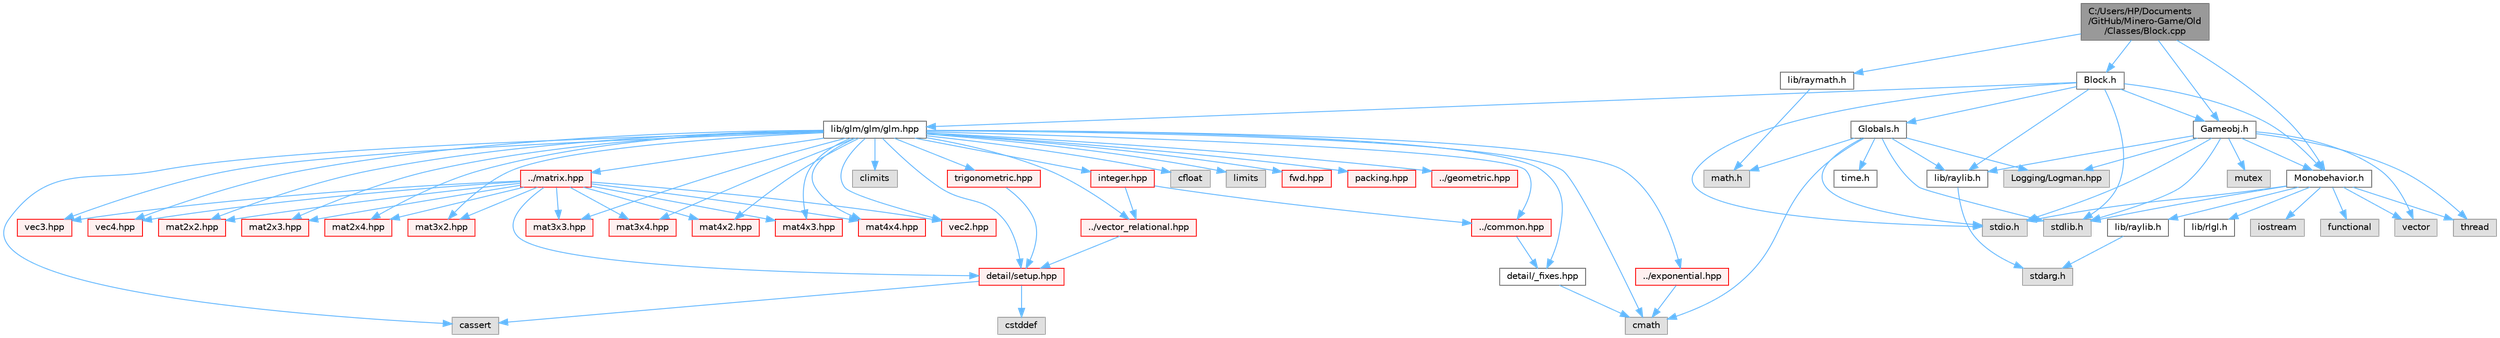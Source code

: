 digraph "C:/Users/HP/Documents/GitHub/Minero-Game/Old/Classes/Block.cpp"
{
 // LATEX_PDF_SIZE
  bgcolor="transparent";
  edge [fontname=Helvetica,fontsize=10,labelfontname=Helvetica,labelfontsize=10];
  node [fontname=Helvetica,fontsize=10,shape=box,height=0.2,width=0.4];
  Node1 [id="Node000001",label="C:/Users/HP/Documents\l/GitHub/Minero-Game/Old\l/Classes/Block.cpp",height=0.2,width=0.4,color="gray40", fillcolor="grey60", style="filled", fontcolor="black",tooltip=" "];
  Node1 -> Node2 [id="edge175_Node000001_Node000002",color="steelblue1",style="solid",tooltip=" "];
  Node2 [id="Node000002",label="Block.h",height=0.2,width=0.4,color="grey40", fillcolor="white", style="filled",URL="$_old_2_classes_2_block_8h.html",tooltip=" "];
  Node2 -> Node3 [id="edge176_Node000002_Node000003",color="steelblue1",style="solid",tooltip=" "];
  Node3 [id="Node000003",label="lib/raylib.h",height=0.2,width=0.4,color="grey40", fillcolor="white", style="filled",URL="$_old_2_classes_2lib_2raylib_8h.html",tooltip=" "];
  Node3 -> Node4 [id="edge177_Node000003_Node000004",color="steelblue1",style="solid",tooltip=" "];
  Node4 [id="Node000004",label="stdarg.h",height=0.2,width=0.4,color="grey60", fillcolor="#E0E0E0", style="filled",tooltip=" "];
  Node2 -> Node5 [id="edge178_Node000002_Node000005",color="steelblue1",style="solid",tooltip=" "];
  Node5 [id="Node000005",label="lib/glm/glm/glm.hpp",height=0.2,width=0.4,color="grey40", fillcolor="white", style="filled",URL="$_old_2_classes_2lib_2glm_2glm_2glm_8hpp.html",tooltip=" "];
  Node5 -> Node6 [id="edge179_Node000005_Node000006",color="steelblue1",style="solid",tooltip=" "];
  Node6 [id="Node000006",label="detail/_fixes.hpp",height=0.2,width=0.4,color="grey40", fillcolor="white", style="filled",URL="$_old_2_classes_2lib_2glm_2glm_2detail_2__fixes_8hpp.html",tooltip=" "];
  Node6 -> Node7 [id="edge180_Node000006_Node000007",color="steelblue1",style="solid",tooltip=" "];
  Node7 [id="Node000007",label="cmath",height=0.2,width=0.4,color="grey60", fillcolor="#E0E0E0", style="filled",tooltip=" "];
  Node5 -> Node8 [id="edge181_Node000005_Node000008",color="steelblue1",style="solid",tooltip=" "];
  Node8 [id="Node000008",label="detail/setup.hpp",height=0.2,width=0.4,color="red", fillcolor="#FFF0F0", style="filled",URL="$_old_2_classes_2lib_2glm_2glm_2detail_2setup_8hpp.html",tooltip=" "];
  Node8 -> Node9 [id="edge182_Node000008_Node000009",color="steelblue1",style="solid",tooltip=" "];
  Node9 [id="Node000009",label="cassert",height=0.2,width=0.4,color="grey60", fillcolor="#E0E0E0", style="filled",tooltip=" "];
  Node8 -> Node10 [id="edge183_Node000008_Node000010",color="steelblue1",style="solid",tooltip=" "];
  Node10 [id="Node000010",label="cstddef",height=0.2,width=0.4,color="grey60", fillcolor="#E0E0E0", style="filled",tooltip=" "];
  Node5 -> Node7 [id="edge184_Node000005_Node000007",color="steelblue1",style="solid",tooltip=" "];
  Node5 -> Node12 [id="edge185_Node000005_Node000012",color="steelblue1",style="solid",tooltip=" "];
  Node12 [id="Node000012",label="climits",height=0.2,width=0.4,color="grey60", fillcolor="#E0E0E0", style="filled",tooltip=" "];
  Node5 -> Node13 [id="edge186_Node000005_Node000013",color="steelblue1",style="solid",tooltip=" "];
  Node13 [id="Node000013",label="cfloat",height=0.2,width=0.4,color="grey60", fillcolor="#E0E0E0", style="filled",tooltip=" "];
  Node5 -> Node14 [id="edge187_Node000005_Node000014",color="steelblue1",style="solid",tooltip=" "];
  Node14 [id="Node000014",label="limits",height=0.2,width=0.4,color="grey60", fillcolor="#E0E0E0", style="filled",tooltip=" "];
  Node5 -> Node9 [id="edge188_Node000005_Node000009",color="steelblue1",style="solid",tooltip=" "];
  Node5 -> Node15 [id="edge189_Node000005_Node000015",color="steelblue1",style="solid",tooltip=" "];
  Node15 [id="Node000015",label="fwd.hpp",height=0.2,width=0.4,color="red", fillcolor="#FFF0F0", style="filled",URL="$_old_2_classes_2lib_2glm_2glm_2fwd_8hpp.html",tooltip=" "];
  Node5 -> Node17 [id="edge190_Node000005_Node000017",color="steelblue1",style="solid",tooltip=" "];
  Node17 [id="Node000017",label="vec2.hpp",height=0.2,width=0.4,color="red", fillcolor="#FFF0F0", style="filled",URL="$_old_2_classes_2lib_2glm_2glm_2vec2_8hpp.html",tooltip=" "];
  Node5 -> Node33 [id="edge191_Node000005_Node000033",color="steelblue1",style="solid",tooltip=" "];
  Node33 [id="Node000033",label="vec3.hpp",height=0.2,width=0.4,color="red", fillcolor="#FFF0F0", style="filled",URL="$_old_2_classes_2lib_2glm_2glm_2vec3_8hpp.html",tooltip=" "];
  Node5 -> Node46 [id="edge192_Node000005_Node000046",color="steelblue1",style="solid",tooltip=" "];
  Node46 [id="Node000046",label="vec4.hpp",height=0.2,width=0.4,color="red", fillcolor="#FFF0F0", style="filled",URL="$_old_2_classes_2lib_2glm_2glm_2vec4_8hpp.html",tooltip=" "];
  Node5 -> Node59 [id="edge193_Node000005_Node000059",color="steelblue1",style="solid",tooltip=" "];
  Node59 [id="Node000059",label="mat2x2.hpp",height=0.2,width=0.4,color="red", fillcolor="#FFF0F0", style="filled",URL="$_old_2_classes_2lib_2glm_2glm_2mat2x2_8hpp.html",tooltip=" "];
  Node5 -> Node64 [id="edge194_Node000005_Node000064",color="steelblue1",style="solid",tooltip=" "];
  Node64 [id="Node000064",label="mat2x3.hpp",height=0.2,width=0.4,color="red", fillcolor="#FFF0F0", style="filled",URL="$_old_2_classes_2lib_2glm_2glm_2mat2x3_8hpp.html",tooltip=" "];
  Node5 -> Node71 [id="edge195_Node000005_Node000071",color="steelblue1",style="solid",tooltip=" "];
  Node71 [id="Node000071",label="mat2x4.hpp",height=0.2,width=0.4,color="red", fillcolor="#FFF0F0", style="filled",URL="$_old_2_classes_2lib_2glm_2glm_2mat2x4_8hpp.html",tooltip=" "];
  Node5 -> Node78 [id="edge196_Node000005_Node000078",color="steelblue1",style="solid",tooltip=" "];
  Node78 [id="Node000078",label="mat3x2.hpp",height=0.2,width=0.4,color="red", fillcolor="#FFF0F0", style="filled",URL="$_old_2_classes_2lib_2glm_2glm_2mat3x2_8hpp.html",tooltip=" "];
  Node5 -> Node85 [id="edge197_Node000005_Node000085",color="steelblue1",style="solid",tooltip=" "];
  Node85 [id="Node000085",label="mat3x3.hpp",height=0.2,width=0.4,color="red", fillcolor="#FFF0F0", style="filled",URL="$_old_2_classes_2lib_2glm_2glm_2mat3x3_8hpp.html",tooltip=" "];
  Node5 -> Node92 [id="edge198_Node000005_Node000092",color="steelblue1",style="solid",tooltip=" "];
  Node92 [id="Node000092",label="mat3x4.hpp",height=0.2,width=0.4,color="red", fillcolor="#FFF0F0", style="filled",URL="$_old_2_classes_2lib_2glm_2glm_2mat3x4_8hpp.html",tooltip=" "];
  Node5 -> Node99 [id="edge199_Node000005_Node000099",color="steelblue1",style="solid",tooltip=" "];
  Node99 [id="Node000099",label="mat4x2.hpp",height=0.2,width=0.4,color="red", fillcolor="#FFF0F0", style="filled",URL="$_old_2_classes_2lib_2glm_2glm_2mat4x2_8hpp.html",tooltip=" "];
  Node5 -> Node106 [id="edge200_Node000005_Node000106",color="steelblue1",style="solid",tooltip=" "];
  Node106 [id="Node000106",label="mat4x3.hpp",height=0.2,width=0.4,color="red", fillcolor="#FFF0F0", style="filled",URL="$_old_2_classes_2lib_2glm_2glm_2mat4x3_8hpp.html",tooltip=" "];
  Node5 -> Node113 [id="edge201_Node000005_Node000113",color="steelblue1",style="solid",tooltip=" "];
  Node113 [id="Node000113",label="mat4x4.hpp",height=0.2,width=0.4,color="red", fillcolor="#FFF0F0", style="filled",URL="$_old_2_classes_2lib_2glm_2glm_2mat4x4_8hpp.html",tooltip=" "];
  Node5 -> Node137 [id="edge202_Node000005_Node000137",color="steelblue1",style="solid",tooltip=" "];
  Node137 [id="Node000137",label="trigonometric.hpp",height=0.2,width=0.4,color="red", fillcolor="#FFF0F0", style="filled",URL="$_old_2_classes_2lib_2glm_2glm_2trigonometric_8hpp.html",tooltip=" "];
  Node137 -> Node8 [id="edge203_Node000137_Node000008",color="steelblue1",style="solid",tooltip=" "];
  Node5 -> Node123 [id="edge204_Node000005_Node000123",color="steelblue1",style="solid",tooltip=" "];
  Node123 [id="Node000123",label="../exponential.hpp",height=0.2,width=0.4,color="red", fillcolor="#FFF0F0", style="filled",URL="$_old_2_classes_2lib_2glm_2glm_2exponential_8hpp.html",tooltip=" "];
  Node123 -> Node7 [id="edge205_Node000123_Node000007",color="steelblue1",style="solid",tooltip=" "];
  Node5 -> Node131 [id="edge206_Node000005_Node000131",color="steelblue1",style="solid",tooltip=" "];
  Node131 [id="Node000131",label="../common.hpp",height=0.2,width=0.4,color="red", fillcolor="#FFF0F0", style="filled",URL="$_old_2_classes_2lib_2glm_2glm_2common_8hpp.html",tooltip=" "];
  Node131 -> Node6 [id="edge207_Node000131_Node000006",color="steelblue1",style="solid",tooltip=" "];
  Node5 -> Node140 [id="edge208_Node000005_Node000140",color="steelblue1",style="solid",tooltip=" "];
  Node140 [id="Node000140",label="packing.hpp",height=0.2,width=0.4,color="red", fillcolor="#FFF0F0", style="filled",URL="$_old_2_classes_2lib_2glm_2glm_2packing_8hpp.html",tooltip=" "];
  Node5 -> Node121 [id="edge209_Node000005_Node000121",color="steelblue1",style="solid",tooltip=" "];
  Node121 [id="Node000121",label="../geometric.hpp",height=0.2,width=0.4,color="red", fillcolor="#FFF0F0", style="filled",URL="$_old_2_classes_2lib_2glm_2glm_2geometric_8hpp.html",tooltip=" "];
  Node5 -> Node63 [id="edge210_Node000005_Node000063",color="steelblue1",style="solid",tooltip=" "];
  Node63 [id="Node000063",label="../matrix.hpp",height=0.2,width=0.4,color="red", fillcolor="#FFF0F0", style="filled",URL="$_old_2_classes_2lib_2glm_2glm_2matrix_8hpp.html",tooltip=" "];
  Node63 -> Node8 [id="edge211_Node000063_Node000008",color="steelblue1",style="solid",tooltip=" "];
  Node63 -> Node17 [id="edge212_Node000063_Node000017",color="steelblue1",style="solid",tooltip=" "];
  Node63 -> Node33 [id="edge213_Node000063_Node000033",color="steelblue1",style="solid",tooltip=" "];
  Node63 -> Node46 [id="edge214_Node000063_Node000046",color="steelblue1",style="solid",tooltip=" "];
  Node63 -> Node59 [id="edge215_Node000063_Node000059",color="steelblue1",style="solid",tooltip=" "];
  Node63 -> Node64 [id="edge216_Node000063_Node000064",color="steelblue1",style="solid",tooltip=" "];
  Node63 -> Node71 [id="edge217_Node000063_Node000071",color="steelblue1",style="solid",tooltip=" "];
  Node63 -> Node78 [id="edge218_Node000063_Node000078",color="steelblue1",style="solid",tooltip=" "];
  Node63 -> Node85 [id="edge219_Node000063_Node000085",color="steelblue1",style="solid",tooltip=" "];
  Node63 -> Node92 [id="edge220_Node000063_Node000092",color="steelblue1",style="solid",tooltip=" "];
  Node63 -> Node99 [id="edge221_Node000063_Node000099",color="steelblue1",style="solid",tooltip=" "];
  Node63 -> Node106 [id="edge222_Node000063_Node000106",color="steelblue1",style="solid",tooltip=" "];
  Node63 -> Node113 [id="edge223_Node000063_Node000113",color="steelblue1",style="solid",tooltip=" "];
  Node5 -> Node127 [id="edge224_Node000005_Node000127",color="steelblue1",style="solid",tooltip=" "];
  Node127 [id="Node000127",label="../vector_relational.hpp",height=0.2,width=0.4,color="red", fillcolor="#FFF0F0", style="filled",URL="$_old_2_classes_2lib_2glm_2glm_2vector__relational_8hpp.html",tooltip=" "];
  Node127 -> Node8 [id="edge225_Node000127_Node000008",color="steelblue1",style="solid",tooltip=" "];
  Node5 -> Node144 [id="edge226_Node000005_Node000144",color="steelblue1",style="solid",tooltip=" "];
  Node144 [id="Node000144",label="integer.hpp",height=0.2,width=0.4,color="red", fillcolor="#FFF0F0", style="filled",URL="$_old_2_classes_2lib_2glm_2glm_2integer_8hpp.html",tooltip=" "];
  Node144 -> Node131 [id="edge227_Node000144_Node000131",color="steelblue1",style="solid",tooltip=" "];
  Node144 -> Node127 [id="edge228_Node000144_Node000127",color="steelblue1",style="solid",tooltip=" "];
  Node2 -> Node148 [id="edge229_Node000002_Node000148",color="steelblue1",style="solid",tooltip=" "];
  Node148 [id="Node000148",label="Gameobj.h",height=0.2,width=0.4,color="grey40", fillcolor="white", style="filled",URL="$_old_2_classes_2_gameobj_8h.html",tooltip=" "];
  Node148 -> Node3 [id="edge230_Node000148_Node000003",color="steelblue1",style="solid",tooltip=" "];
  Node148 -> Node149 [id="edge231_Node000148_Node000149",color="steelblue1",style="solid",tooltip=" "];
  Node149 [id="Node000149",label="Monobehavior.h",height=0.2,width=0.4,color="grey40", fillcolor="white", style="filled",URL="$_monobehavior_8h.html",tooltip=" "];
  Node149 -> Node150 [id="edge232_Node000149_Node000150",color="steelblue1",style="solid",tooltip=" "];
  Node150 [id="Node000150",label="lib/raylib.h",height=0.2,width=0.4,color="grey40", fillcolor="white", style="filled",URL="$_classes_2lib_2raylib_8h.html",tooltip=" "];
  Node150 -> Node4 [id="edge233_Node000150_Node000004",color="steelblue1",style="solid",tooltip=" "];
  Node149 -> Node151 [id="edge234_Node000149_Node000151",color="steelblue1",style="solid",tooltip=" "];
  Node151 [id="Node000151",label="lib/rlgl.h",height=0.2,width=0.4,color="grey40", fillcolor="white", style="filled",URL="$_classes_2lib_2rlgl_8h.html",tooltip=" "];
  Node149 -> Node152 [id="edge235_Node000149_Node000152",color="steelblue1",style="solid",tooltip=" "];
  Node152 [id="Node000152",label="stdio.h",height=0.2,width=0.4,color="grey60", fillcolor="#E0E0E0", style="filled",tooltip=" "];
  Node149 -> Node153 [id="edge236_Node000149_Node000153",color="steelblue1",style="solid",tooltip=" "];
  Node153 [id="Node000153",label="stdlib.h",height=0.2,width=0.4,color="grey60", fillcolor="#E0E0E0", style="filled",tooltip=" "];
  Node149 -> Node154 [id="edge237_Node000149_Node000154",color="steelblue1",style="solid",tooltip=" "];
  Node154 [id="Node000154",label="iostream",height=0.2,width=0.4,color="grey60", fillcolor="#E0E0E0", style="filled",tooltip=" "];
  Node149 -> Node155 [id="edge238_Node000149_Node000155",color="steelblue1",style="solid",tooltip=" "];
  Node155 [id="Node000155",label="thread",height=0.2,width=0.4,color="grey60", fillcolor="#E0E0E0", style="filled",tooltip=" "];
  Node149 -> Node156 [id="edge239_Node000149_Node000156",color="steelblue1",style="solid",tooltip=" "];
  Node156 [id="Node000156",label="vector",height=0.2,width=0.4,color="grey60", fillcolor="#E0E0E0", style="filled",tooltip=" "];
  Node149 -> Node157 [id="edge240_Node000149_Node000157",color="steelblue1",style="solid",tooltip=" "];
  Node157 [id="Node000157",label="functional",height=0.2,width=0.4,color="grey60", fillcolor="#E0E0E0", style="filled",tooltip=" "];
  Node148 -> Node158 [id="edge241_Node000148_Node000158",color="steelblue1",style="solid",tooltip=" "];
  Node158 [id="Node000158",label="Logging/Logman.hpp",height=0.2,width=0.4,color="grey60", fillcolor="#E0E0E0", style="filled",tooltip=" "];
  Node148 -> Node152 [id="edge242_Node000148_Node000152",color="steelblue1",style="solid",tooltip=" "];
  Node148 -> Node153 [id="edge243_Node000148_Node000153",color="steelblue1",style="solid",tooltip=" "];
  Node148 -> Node156 [id="edge244_Node000148_Node000156",color="steelblue1",style="solid",tooltip=" "];
  Node148 -> Node155 [id="edge245_Node000148_Node000155",color="steelblue1",style="solid",tooltip=" "];
  Node148 -> Node159 [id="edge246_Node000148_Node000159",color="steelblue1",style="solid",tooltip=" "];
  Node159 [id="Node000159",label="mutex",height=0.2,width=0.4,color="grey60", fillcolor="#E0E0E0", style="filled",tooltip=" "];
  Node2 -> Node160 [id="edge247_Node000002_Node000160",color="steelblue1",style="solid",tooltip=" "];
  Node160 [id="Node000160",label="Globals.h",height=0.2,width=0.4,color="grey40", fillcolor="white", style="filled",URL="$_old_2_classes_2_globals_8h.html",tooltip=" "];
  Node160 -> Node3 [id="edge248_Node000160_Node000003",color="steelblue1",style="solid",tooltip=" "];
  Node160 -> Node153 [id="edge249_Node000160_Node000153",color="steelblue1",style="solid",tooltip=" "];
  Node160 -> Node152 [id="edge250_Node000160_Node000152",color="steelblue1",style="solid",tooltip=" "];
  Node160 -> Node161 [id="edge251_Node000160_Node000161",color="steelblue1",style="solid",tooltip=" "];
  Node161 [id="Node000161",label="time.h",height=0.2,width=0.4,color="grey40", fillcolor="white", style="filled",URL="$_old_2_classes_2_time_8h.html",tooltip=" "];
  Node160 -> Node7 [id="edge252_Node000160_Node000007",color="steelblue1",style="solid",tooltip=" "];
  Node160 -> Node162 [id="edge253_Node000160_Node000162",color="steelblue1",style="solid",tooltip=" "];
  Node162 [id="Node000162",label="math.h",height=0.2,width=0.4,color="grey60", fillcolor="#E0E0E0", style="filled",tooltip=" "];
  Node160 -> Node158 [id="edge254_Node000160_Node000158",color="steelblue1",style="solid",tooltip=" "];
  Node2 -> Node149 [id="edge255_Node000002_Node000149",color="steelblue1",style="solid",tooltip=" "];
  Node2 -> Node152 [id="edge256_Node000002_Node000152",color="steelblue1",style="solid",tooltip=" "];
  Node2 -> Node153 [id="edge257_Node000002_Node000153",color="steelblue1",style="solid",tooltip=" "];
  Node1 -> Node148 [id="edge258_Node000001_Node000148",color="steelblue1",style="solid",tooltip=" "];
  Node1 -> Node149 [id="edge259_Node000001_Node000149",color="steelblue1",style="solid",tooltip=" "];
  Node1 -> Node163 [id="edge260_Node000001_Node000163",color="steelblue1",style="solid",tooltip=" "];
  Node163 [id="Node000163",label="lib/raymath.h",height=0.2,width=0.4,color="grey40", fillcolor="white", style="filled",URL="$_old_2_classes_2lib_2raymath_8h.html",tooltip=" "];
  Node163 -> Node162 [id="edge261_Node000163_Node000162",color="steelblue1",style="solid",tooltip=" "];
}

